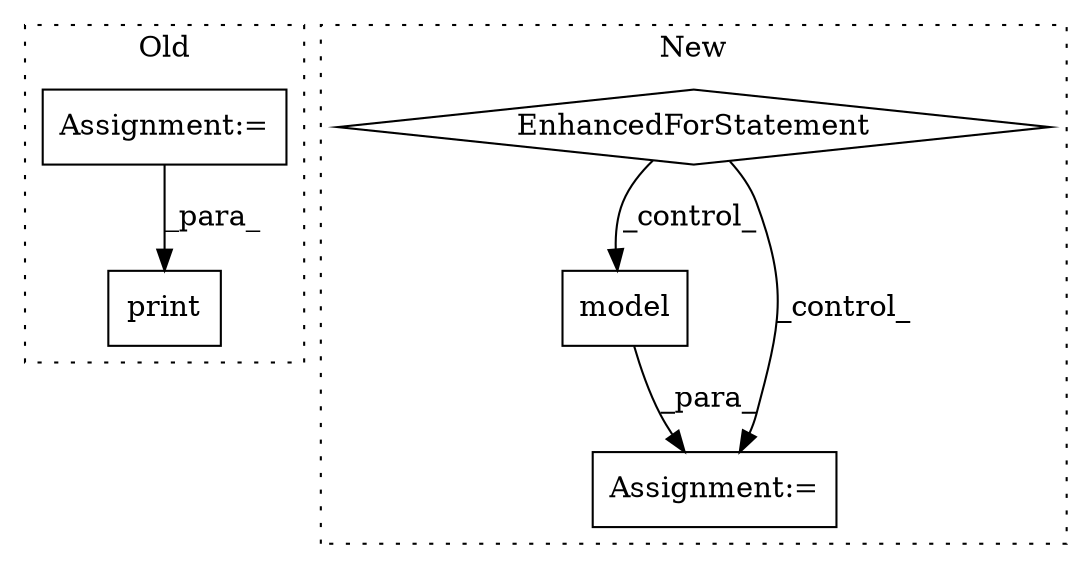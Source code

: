 digraph G {
subgraph cluster0 {
1 [label="print" a="32" s="4578,4609" l="6,1" shape="box"];
5 [label="Assignment:=" a="7" s="4551" l="1" shape="box"];
label = "Old";
style="dotted";
}
subgraph cluster1 {
2 [label="model" a="32" s="4525,4541" l="6,1" shape="box"];
3 [label="Assignment:=" a="7" s="4524" l="1" shape="box"];
4 [label="EnhancedForStatement" a="70" s="4420,4511" l="53,2" shape="diamond"];
label = "New";
style="dotted";
}
2 -> 3 [label="_para_"];
4 -> 2 [label="_control_"];
4 -> 3 [label="_control_"];
5 -> 1 [label="_para_"];
}
